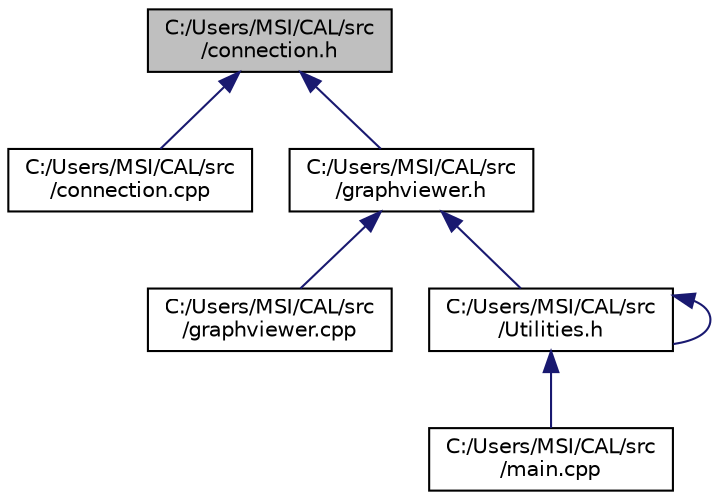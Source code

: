 digraph "C:/Users/MSI/CAL/src/connection.h"
{
  edge [fontname="Helvetica",fontsize="10",labelfontname="Helvetica",labelfontsize="10"];
  node [fontname="Helvetica",fontsize="10",shape=record];
  Node7 [label="C:/Users/MSI/CAL/src\l/connection.h",height=0.2,width=0.4,color="black", fillcolor="grey75", style="filled", fontcolor="black"];
  Node7 -> Node8 [dir="back",color="midnightblue",fontsize="10",style="solid",fontname="Helvetica"];
  Node8 [label="C:/Users/MSI/CAL/src\l/connection.cpp",height=0.2,width=0.4,color="black", fillcolor="white", style="filled",URL="$connection_8cpp.html"];
  Node7 -> Node9 [dir="back",color="midnightblue",fontsize="10",style="solid",fontname="Helvetica"];
  Node9 [label="C:/Users/MSI/CAL/src\l/graphviewer.h",height=0.2,width=0.4,color="black", fillcolor="white", style="filled",URL="$graphviewer_8h.html"];
  Node9 -> Node10 [dir="back",color="midnightblue",fontsize="10",style="solid",fontname="Helvetica"];
  Node10 [label="C:/Users/MSI/CAL/src\l/graphviewer.cpp",height=0.2,width=0.4,color="black", fillcolor="white", style="filled",URL="$graphviewer_8cpp.html"];
  Node9 -> Node11 [dir="back",color="midnightblue",fontsize="10",style="solid",fontname="Helvetica"];
  Node11 [label="C:/Users/MSI/CAL/src\l/Utilities.h",height=0.2,width=0.4,color="black", fillcolor="white", style="filled",URL="$_utilities_8h.html"];
  Node11 -> Node12 [dir="back",color="midnightblue",fontsize="10",style="solid",fontname="Helvetica"];
  Node12 [label="C:/Users/MSI/CAL/src\l/main.cpp",height=0.2,width=0.4,color="black", fillcolor="white", style="filled",URL="$main_8cpp.html"];
  Node11 -> Node11 [dir="back",color="midnightblue",fontsize="10",style="solid",fontname="Helvetica"];
}
